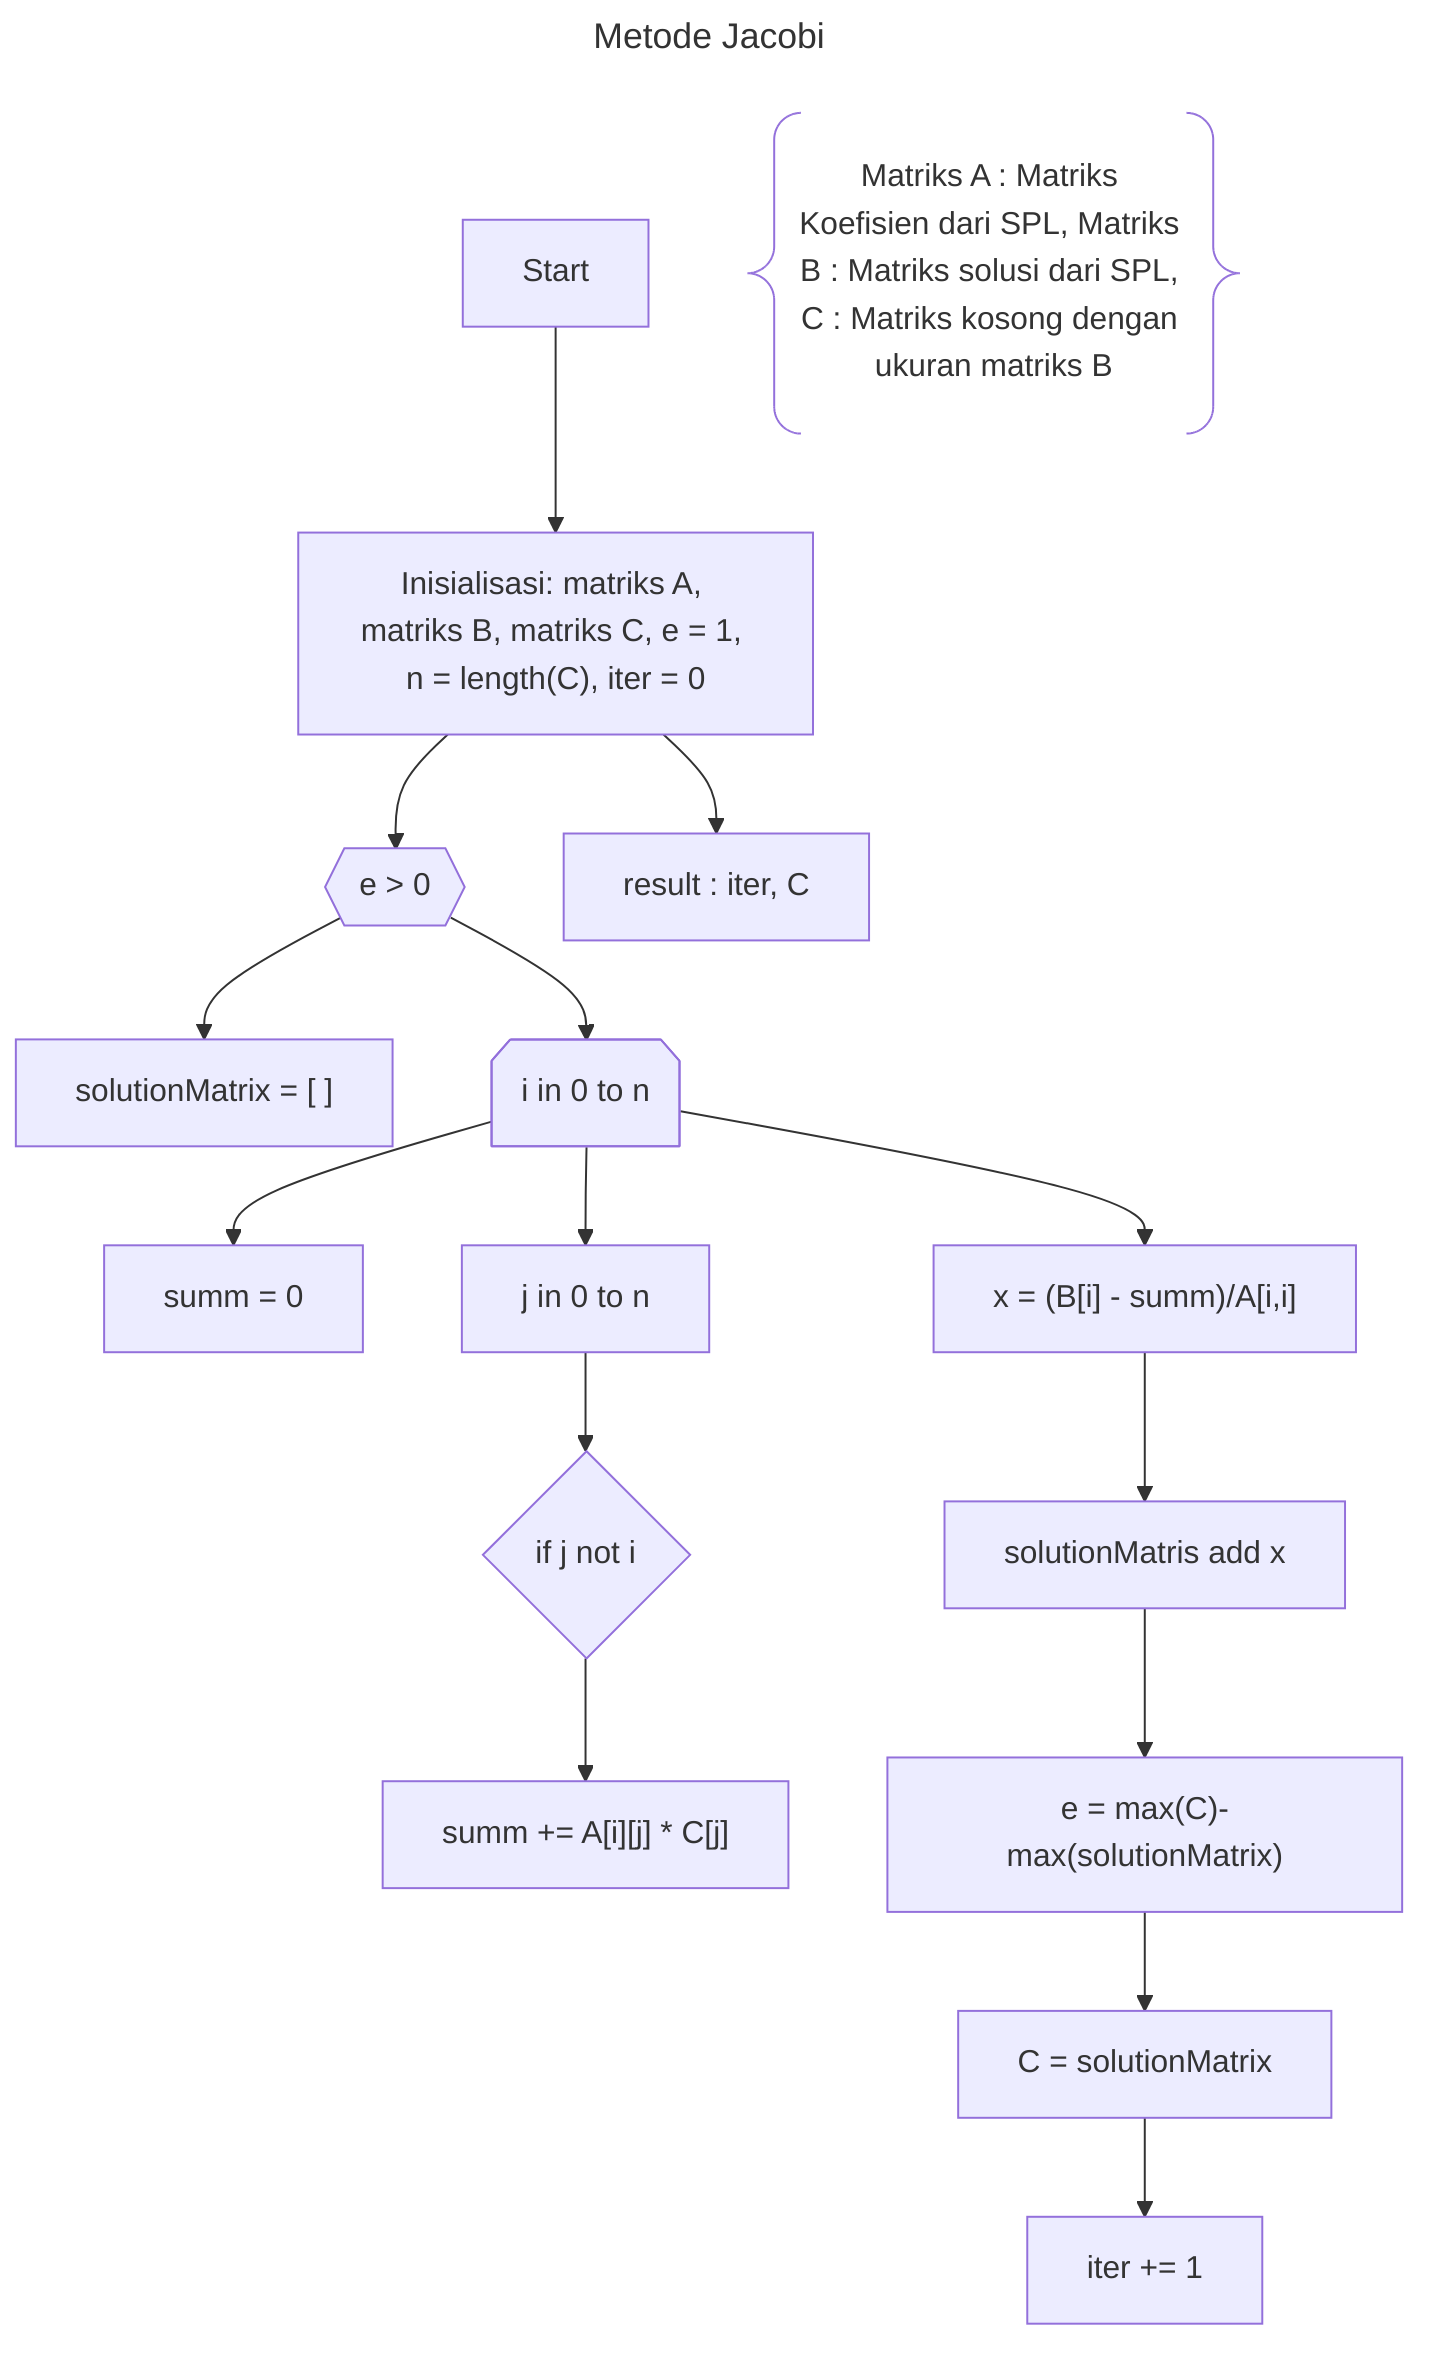 ---
title: Metode Jacobi    
---

flowchart TD;
    A[Start] --> B["Inisialisasi: matriks A, matriks B, matriks C, e = 1, n = length(C), iter = 0"] 

    Z@{ shape: braces, label: "Matriks A : Matriks Koefisien dari SPL, Matriks B : Matriks solusi dari SPL, C : Matriks kosong dengan ukuran matriks B" } 
    B --> C{{"e > 0"}}
    C --> D["solutionMatrix = [ ]"]
    C --> F@{shape: notch-pent, label: "i in 0 to n"}
    F --> G["summ = 0"]
    F --> H["j in 0 to n"]
    H --> I{"if j not i"}
    I --> J["summ += A[i][j] * C[j]"]
    F --> K["x = (B[i] - summ)/A[i,i]"]
    K --> L["solutionMatris add x"]
    L --> M["e = max(C)-max(solutionMatrix)"]
    M --> N["C = solutionMatrix"]
    N --> O["iter += 1"]
    B --> P["result : iter, C"]